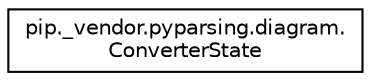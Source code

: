 digraph "Graphical Class Hierarchy"
{
 // LATEX_PDF_SIZE
  edge [fontname="Helvetica",fontsize="10",labelfontname="Helvetica",labelfontsize="10"];
  node [fontname="Helvetica",fontsize="10",shape=record];
  rankdir="LR";
  Node0 [label="pip._vendor.pyparsing.diagram.\lConverterState",height=0.2,width=0.4,color="black", fillcolor="white", style="filled",URL="$classpip_1_1__vendor_1_1pyparsing_1_1diagram_1_1ConverterState.html",tooltip=" "];
}
